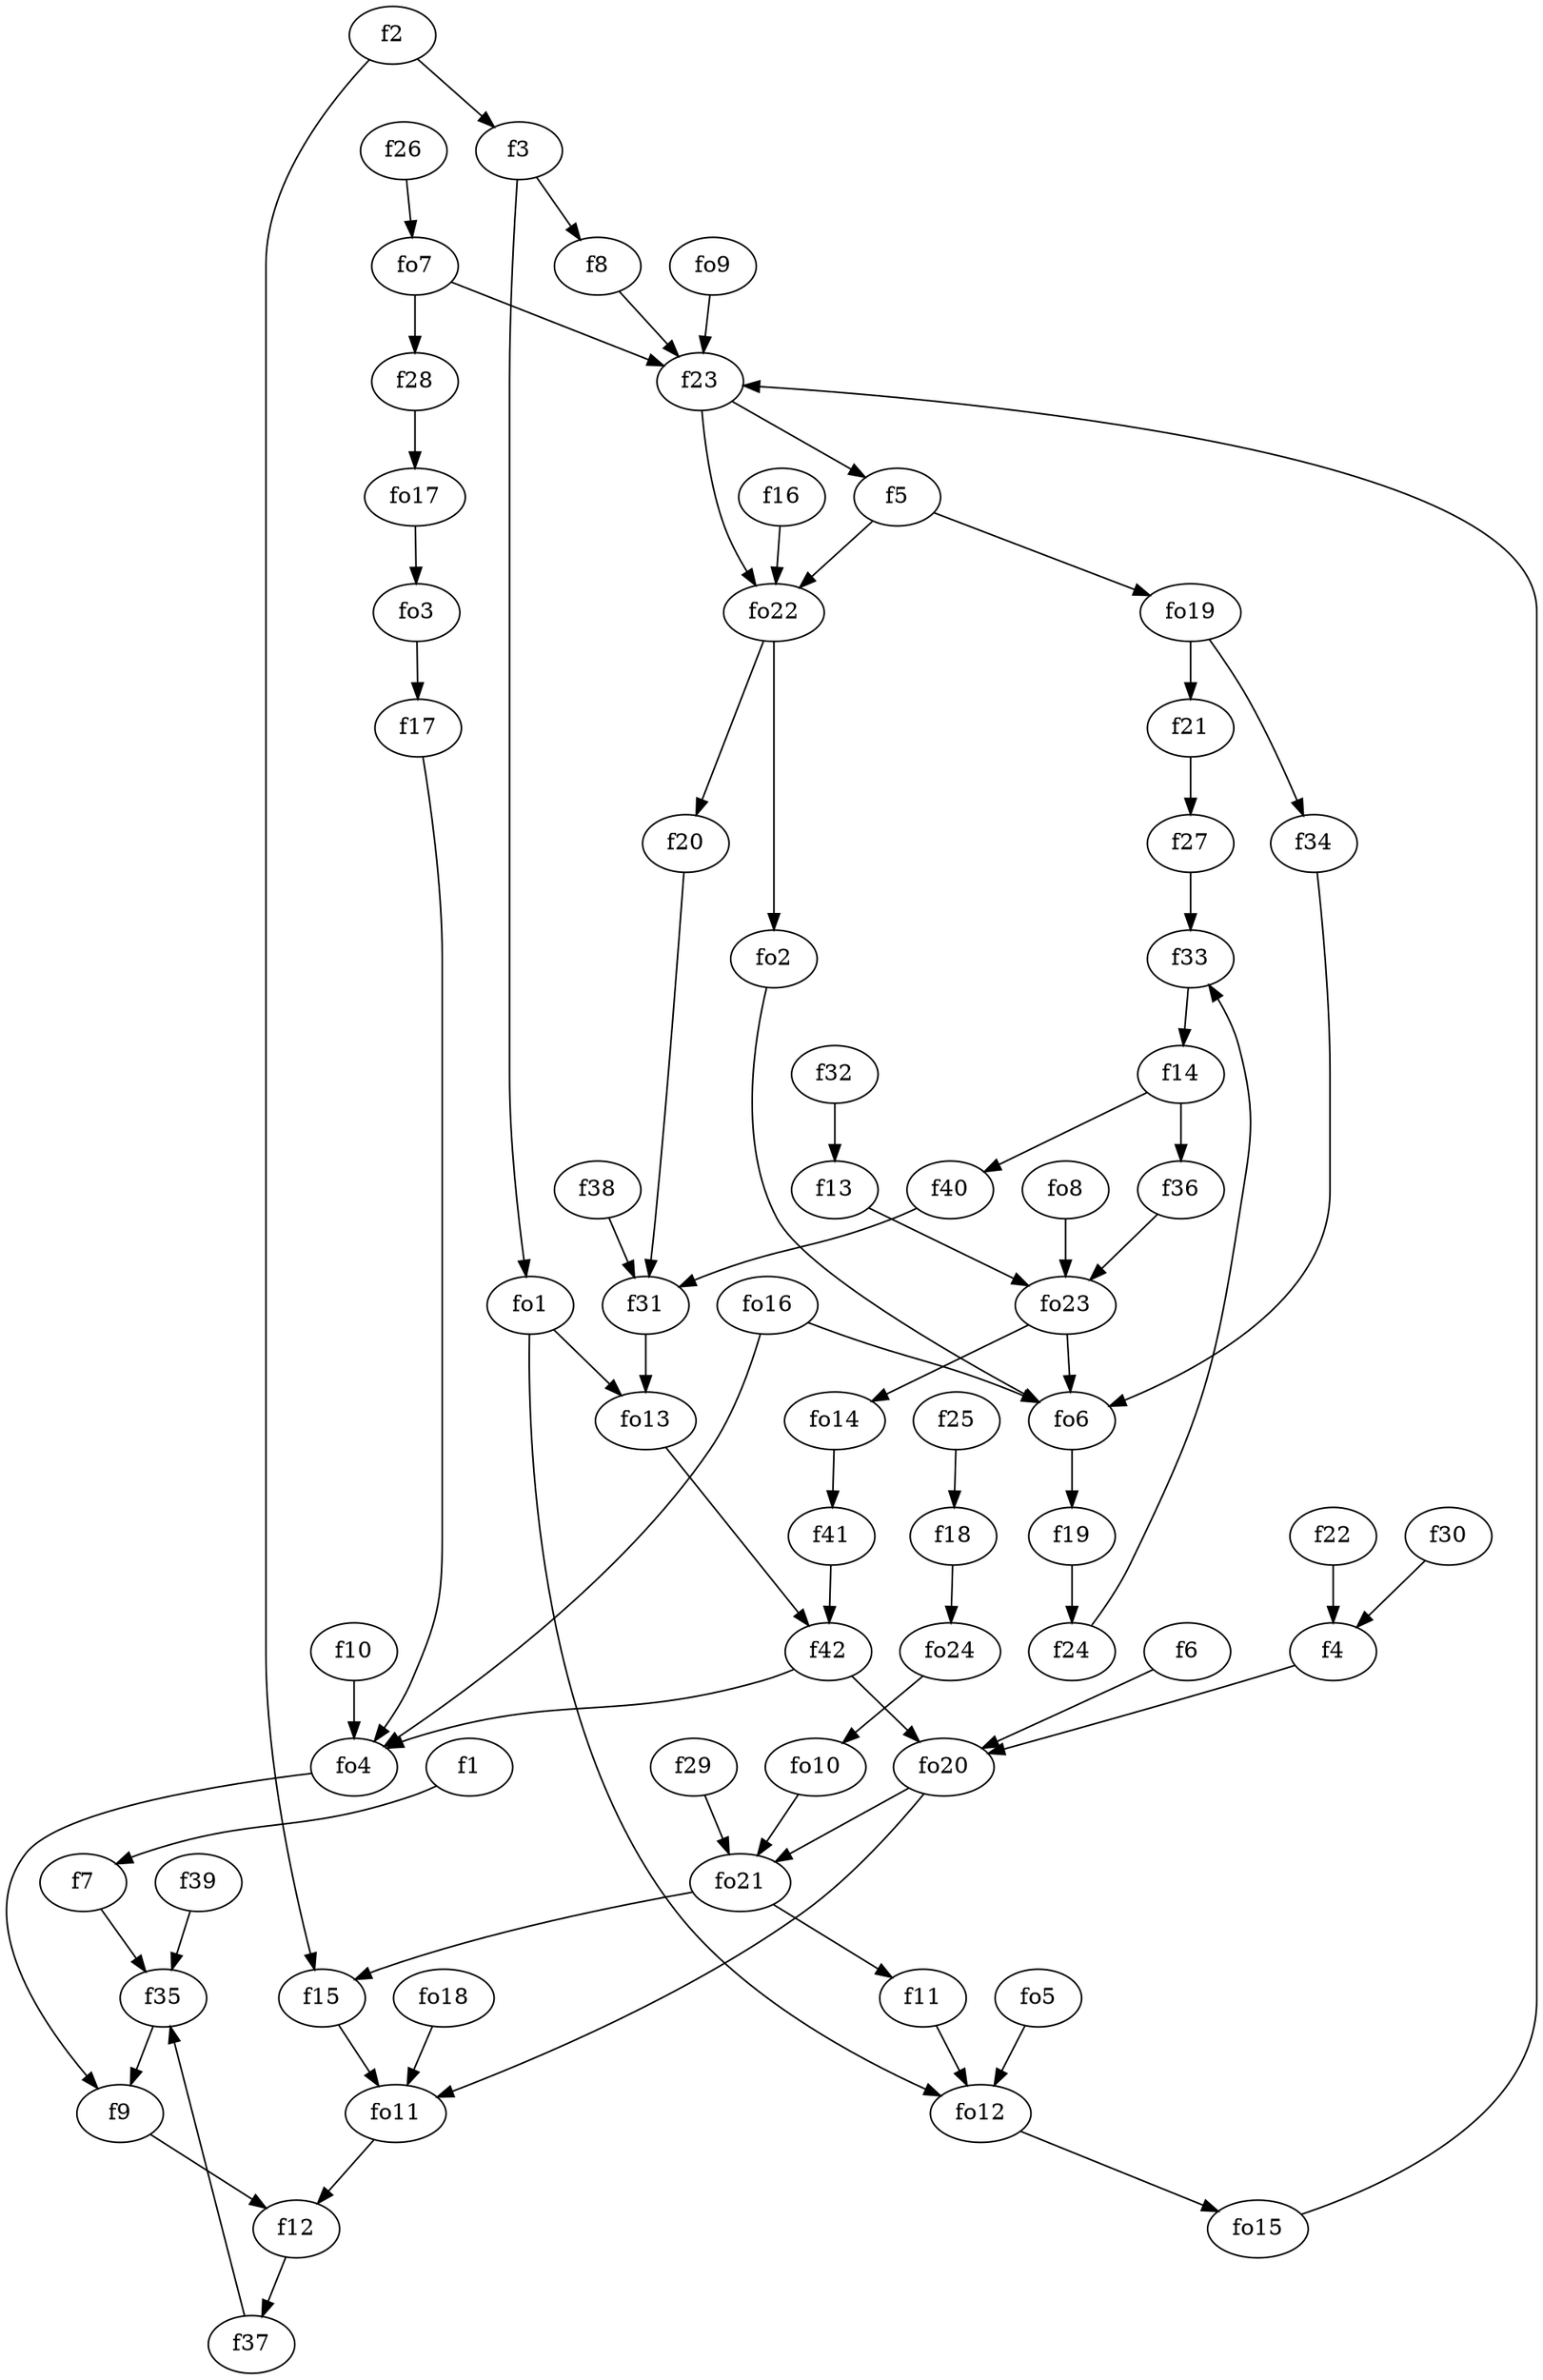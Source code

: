 strict digraph  {
f1;
f2;
f3;
f4;
f5;
f6;
f7;
f8;
f9;
f10;
f11;
f12;
f13;
f14;
f15;
f16;
f17;
f18;
f19;
f20;
f21;
f22;
f23;
f24;
f25;
f26;
f27;
f28;
f29;
f30;
f31;
f32;
f33;
f34;
f35;
f36;
f37;
f38;
f39;
f40;
f41;
f42;
fo1;
fo2;
fo3;
fo4;
fo5;
fo6;
fo7;
fo8;
fo9;
fo10;
fo11;
fo12;
fo13;
fo14;
fo15;
fo16;
fo17;
fo18;
fo19;
fo20;
fo21;
fo22;
fo23;
fo24;
f1 -> f7  [weight=2];
f2 -> f15  [weight=2];
f2 -> f3  [weight=2];
f3 -> fo1  [weight=2];
f3 -> f8  [weight=2];
f4 -> fo20  [weight=2];
f5 -> fo19  [weight=2];
f5 -> fo22  [weight=2];
f6 -> fo20  [weight=2];
f7 -> f35  [weight=2];
f8 -> f23  [weight=2];
f9 -> f12  [weight=2];
f10 -> fo4  [weight=2];
f11 -> fo12  [weight=2];
f12 -> f37  [weight=2];
f13 -> fo23  [weight=2];
f14 -> f36  [weight=2];
f14 -> f40  [weight=2];
f15 -> fo11  [weight=2];
f16 -> fo22  [weight=2];
f17 -> fo4  [weight=2];
f18 -> fo24  [weight=2];
f19 -> f24  [weight=2];
f20 -> f31  [weight=2];
f21 -> f27  [weight=2];
f22 -> f4  [weight=2];
f23 -> fo22  [weight=2];
f23 -> f5  [weight=2];
f24 -> f33  [weight=2];
f25 -> f18  [weight=2];
f26 -> fo7  [weight=2];
f27 -> f33  [weight=2];
f28 -> fo17  [weight=2];
f29 -> fo21  [weight=2];
f30 -> f4  [weight=2];
f31 -> fo13  [weight=2];
f32 -> f13  [weight=2];
f33 -> f14  [weight=2];
f34 -> fo6  [weight=2];
f35 -> f9  [weight=2];
f36 -> fo23  [weight=2];
f37 -> f35  [weight=2];
f38 -> f31  [weight=2];
f39 -> f35  [weight=2];
f40 -> f31  [weight=2];
f41 -> f42  [weight=2];
f42 -> fo20  [weight=2];
f42 -> fo4  [weight=2];
fo1 -> fo13  [weight=2];
fo1 -> fo12  [weight=2];
fo2 -> fo6  [weight=2];
fo3 -> f17  [weight=2];
fo4 -> f9  [weight=2];
fo5 -> fo12  [weight=2];
fo6 -> f19  [weight=2];
fo7 -> f28  [weight=2];
fo7 -> f23  [weight=2];
fo8 -> fo23  [weight=2];
fo9 -> f23  [weight=2];
fo10 -> fo21  [weight=2];
fo11 -> f12  [weight=2];
fo12 -> fo15  [weight=2];
fo13 -> f42  [weight=2];
fo14 -> f41  [weight=2];
fo15 -> f23  [weight=2];
fo16 -> fo6  [weight=2];
fo16 -> fo4  [weight=2];
fo17 -> fo3  [weight=2];
fo18 -> fo11  [weight=2];
fo19 -> f34  [weight=2];
fo19 -> f21  [weight=2];
fo20 -> fo21  [weight=2];
fo20 -> fo11  [weight=2];
fo21 -> f15  [weight=2];
fo21 -> f11  [weight=2];
fo22 -> fo2  [weight=2];
fo22 -> f20  [weight=2];
fo23 -> fo6  [weight=2];
fo23 -> fo14  [weight=2];
fo24 -> fo10  [weight=2];
}

